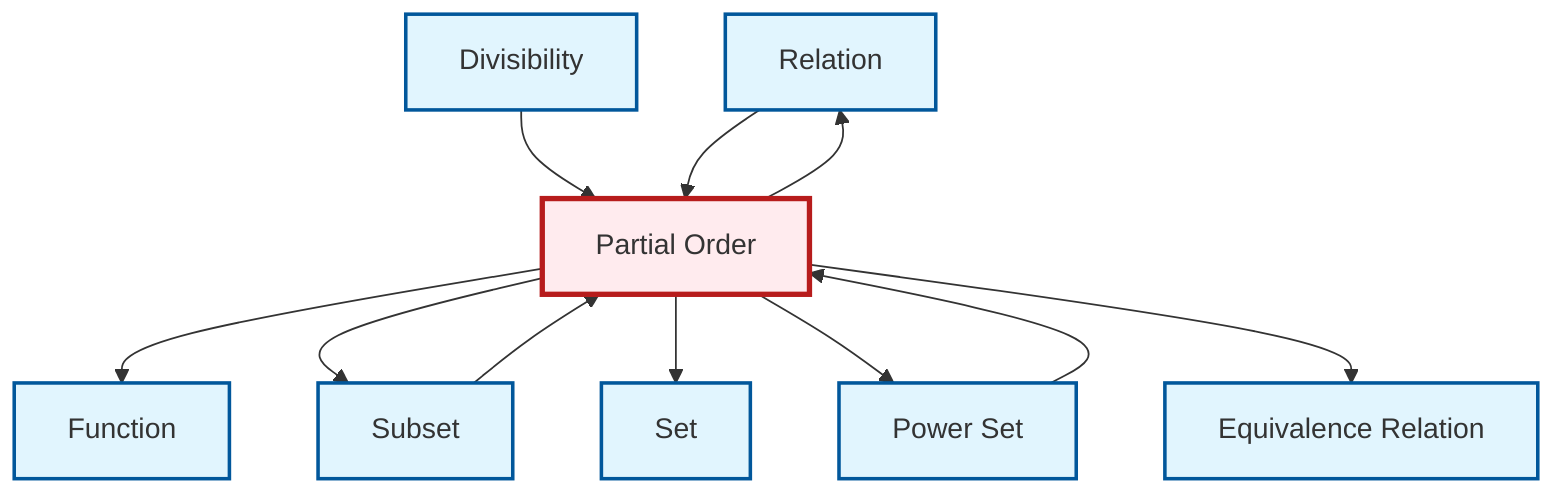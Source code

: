 graph TD
    classDef definition fill:#e1f5fe,stroke:#01579b,stroke-width:2px
    classDef theorem fill:#f3e5f5,stroke:#4a148c,stroke-width:2px
    classDef axiom fill:#fff3e0,stroke:#e65100,stroke-width:2px
    classDef example fill:#e8f5e9,stroke:#1b5e20,stroke-width:2px
    classDef current fill:#ffebee,stroke:#b71c1c,stroke-width:3px
    def-relation["Relation"]:::definition
    def-subset["Subset"]:::definition
    def-divisibility["Divisibility"]:::definition
    def-function["Function"]:::definition
    def-partial-order["Partial Order"]:::definition
    def-equivalence-relation["Equivalence Relation"]:::definition
    def-power-set["Power Set"]:::definition
    def-set["Set"]:::definition
    def-divisibility --> def-partial-order
    def-partial-order --> def-function
    def-relation --> def-partial-order
    def-partial-order --> def-relation
    def-partial-order --> def-subset
    def-power-set --> def-partial-order
    def-partial-order --> def-set
    def-subset --> def-partial-order
    def-partial-order --> def-power-set
    def-partial-order --> def-equivalence-relation
    class def-partial-order current